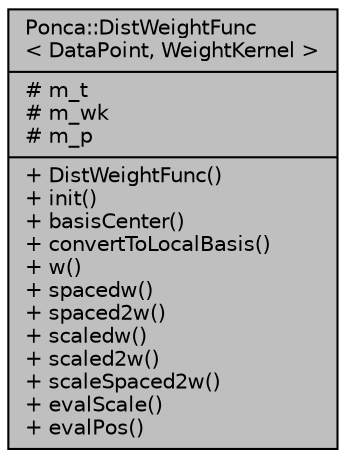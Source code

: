digraph "Ponca::DistWeightFunc&lt; DataPoint, WeightKernel &gt;"
{
 // INTERACTIVE_SVG=YES
 // LATEX_PDF_SIZE
  bgcolor="transparent";
  edge [fontname="Helvetica",fontsize="10",labelfontname="Helvetica",labelfontsize="10"];
  node [fontname="Helvetica",fontsize="10",shape=record];
  Node1 [label="{Ponca::DistWeightFunc\l\< DataPoint, WeightKernel \>\n|# m_t\l# m_wk\l# m_p\l|+ DistWeightFunc()\l+ init()\l+ basisCenter()\l+ convertToLocalBasis()\l+ w()\l+ spacedw()\l+ spaced2w()\l+ scaledw()\l+ scaled2w()\l+ scaleSpaced2w()\l+ evalScale()\l+ evalPos()\l}",height=0.2,width=0.4,color="black", fillcolor="grey75", style="filled", fontcolor="black",tooltip="Weighting function based on the euclidean distance between a query and a reference position."];
}
